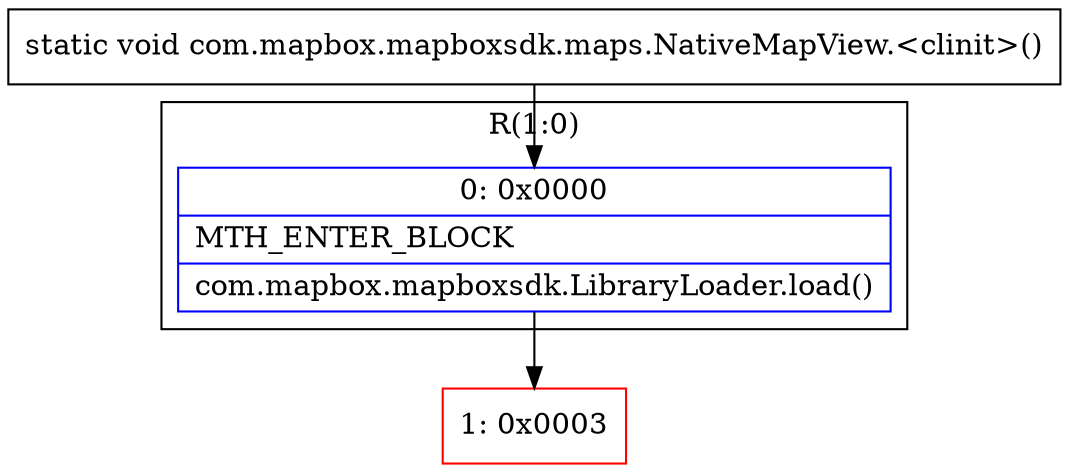 digraph "CFG forcom.mapbox.mapboxsdk.maps.NativeMapView.\<clinit\>()V" {
subgraph cluster_Region_1250246732 {
label = "R(1:0)";
node [shape=record,color=blue];
Node_0 [shape=record,label="{0\:\ 0x0000|MTH_ENTER_BLOCK\l|com.mapbox.mapboxsdk.LibraryLoader.load()\l}"];
}
Node_1 [shape=record,color=red,label="{1\:\ 0x0003}"];
MethodNode[shape=record,label="{static void com.mapbox.mapboxsdk.maps.NativeMapView.\<clinit\>() }"];
MethodNode -> Node_0;
Node_0 -> Node_1;
}

